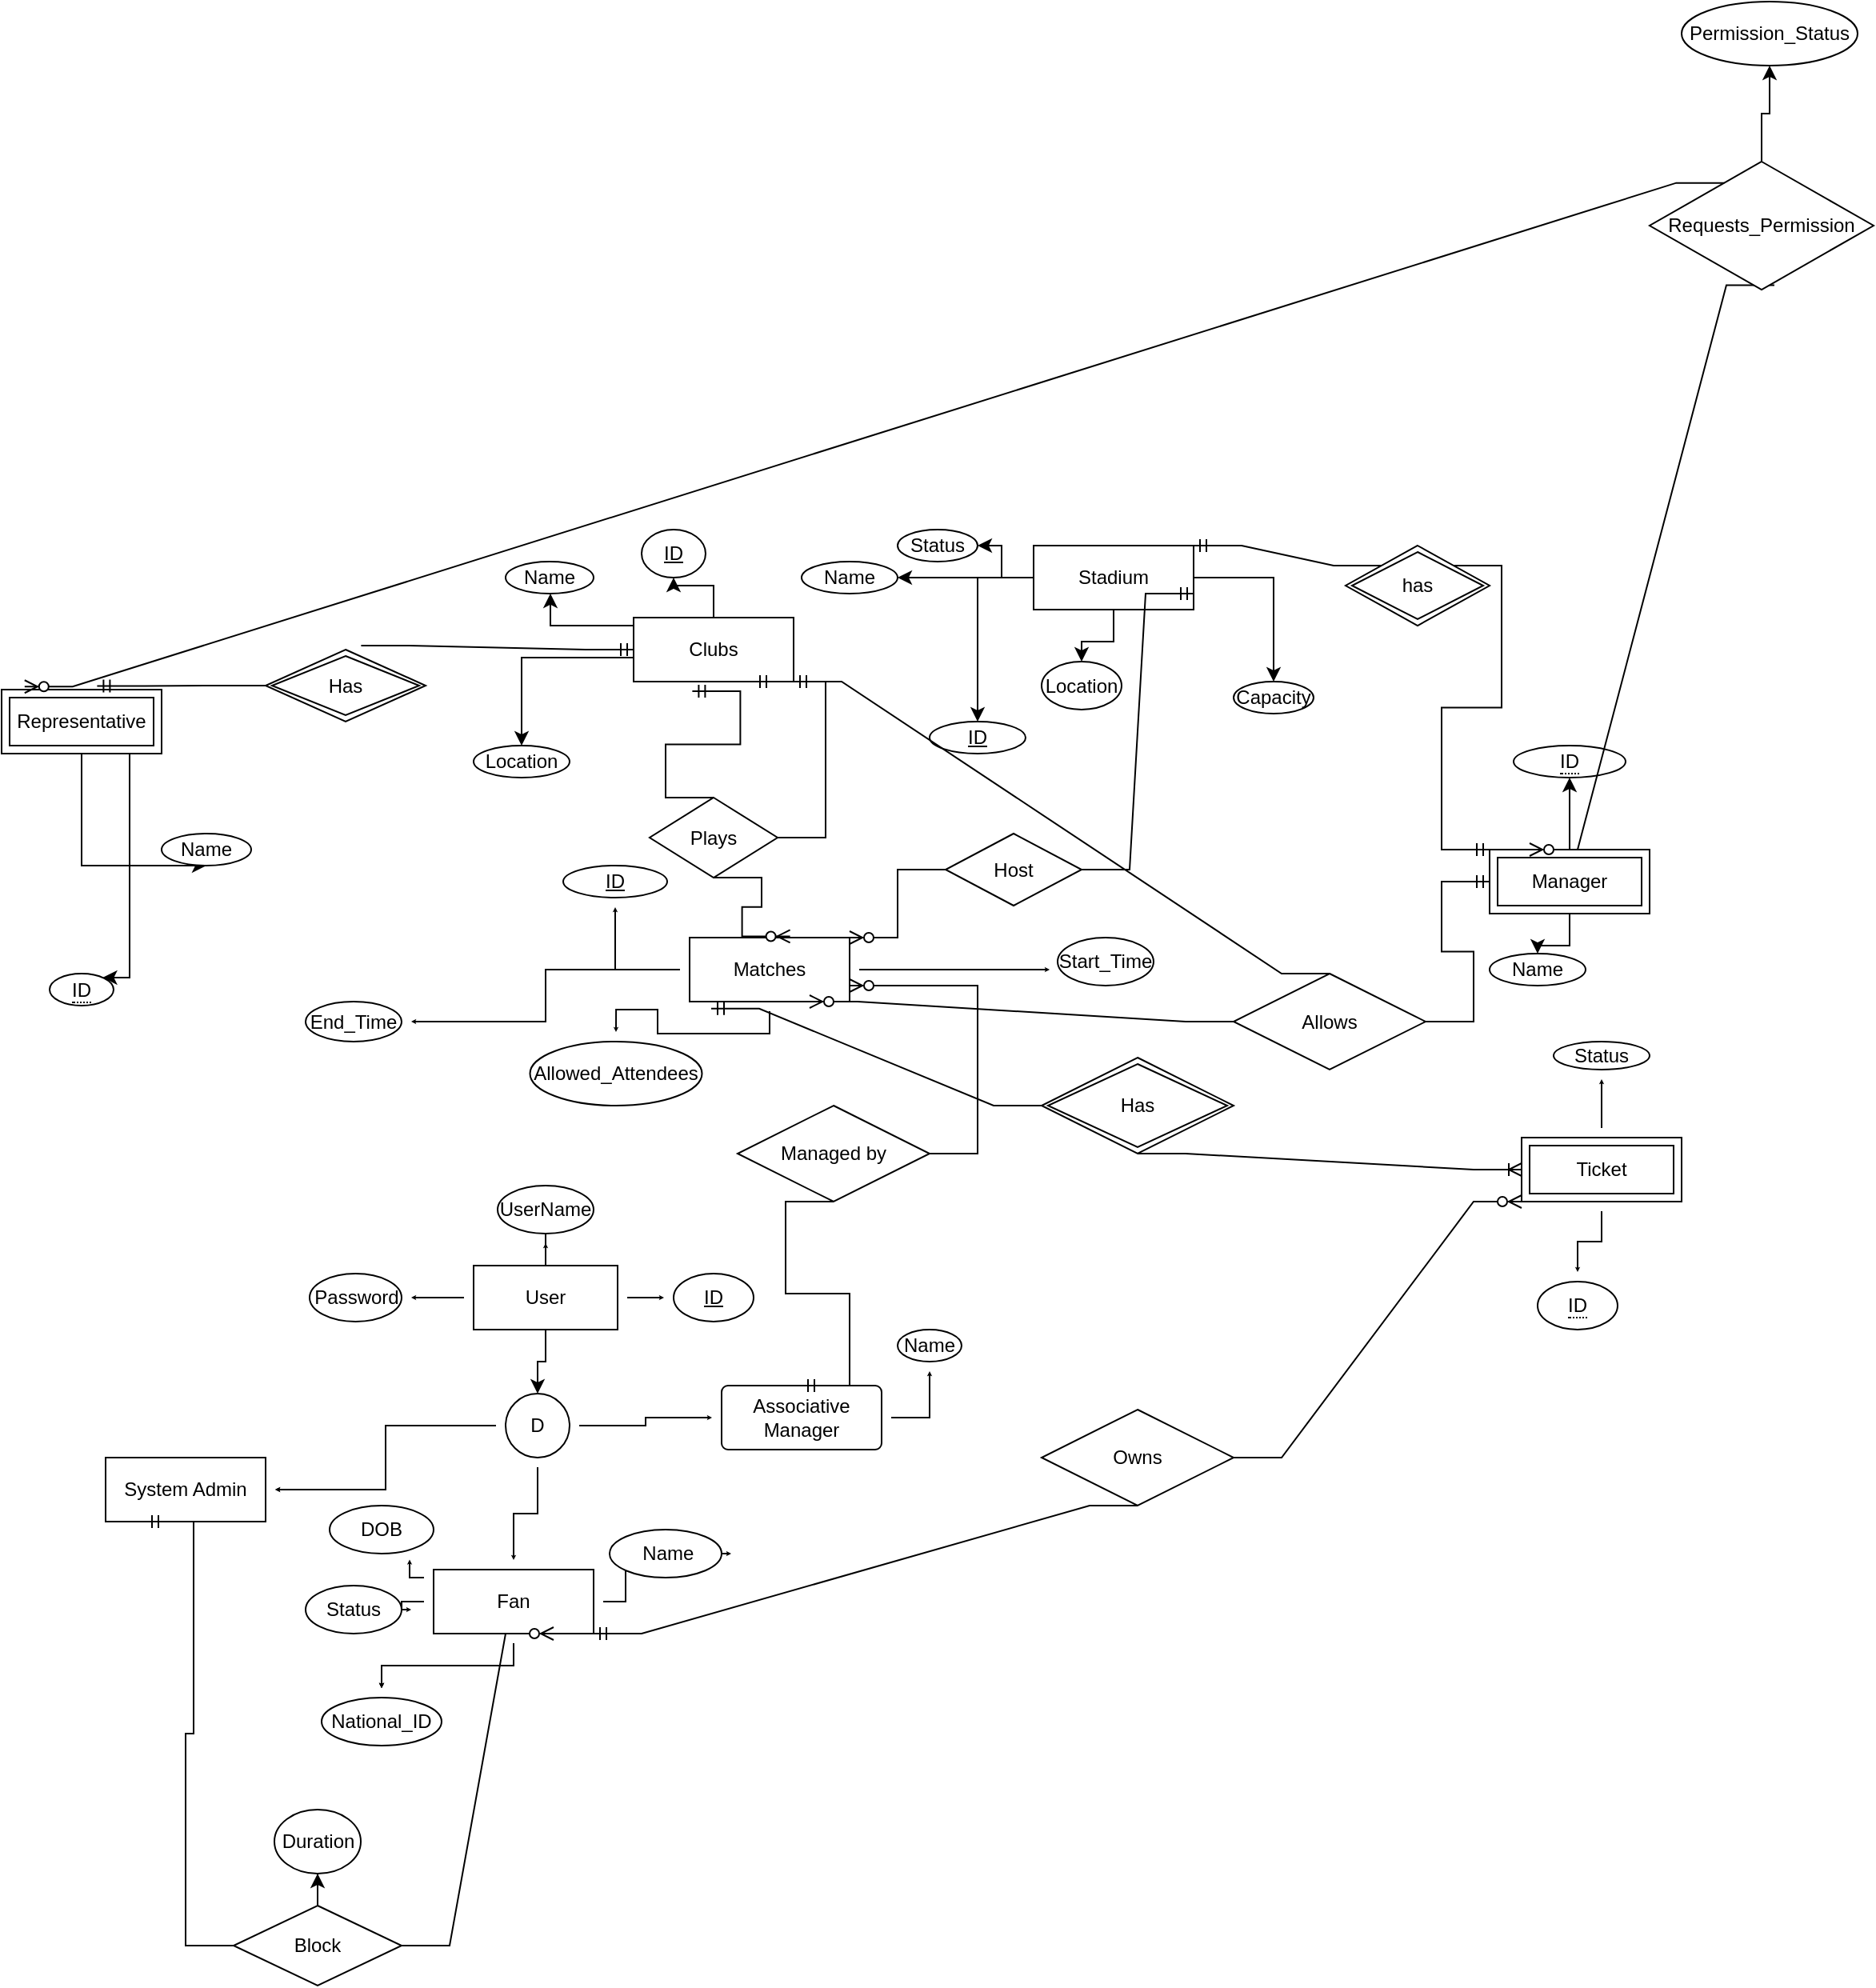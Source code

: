 <mxfile version="20.5.1" type="device"><diagram id="-QTC5YhXDy4I8rQjBGPy" name="Page-1"><mxGraphModel dx="1806" dy="1990" grid="1" gridSize="10" guides="1" tooltips="1" connect="1" arrows="1" fold="1" page="1" pageScale="1" pageWidth="827" pageHeight="1169" math="0" shadow="0"><root><mxCell id="0"/><mxCell id="1" parent="0"/><mxCell id="gGllVryrbf8ipJSGgLWO-30" value="" style="edgeStyle=orthogonalEdgeStyle;rounded=0;orthogonalLoop=1;jettySize=auto;html=1;" parent="1" source="gGllVryrbf8ipJSGgLWO-13" target="gGllVryrbf8ipJSGgLWO-28" edge="1"><mxGeometry relative="1" as="geometry"/></mxCell><mxCell id="gGllVryrbf8ipJSGgLWO-36" value="" style="edgeStyle=orthogonalEdgeStyle;rounded=0;orthogonalLoop=1;jettySize=auto;html=1;" parent="1" source="gGllVryrbf8ipJSGgLWO-13" target="gGllVryrbf8ipJSGgLWO-33" edge="1"><mxGeometry relative="1" as="geometry"/></mxCell><mxCell id="gGllVryrbf8ipJSGgLWO-41" value="" style="edgeStyle=orthogonalEdgeStyle;rounded=0;orthogonalLoop=1;jettySize=auto;html=1;" parent="1" source="gGllVryrbf8ipJSGgLWO-13" target="gGllVryrbf8ipJSGgLWO-38" edge="1"><mxGeometry relative="1" as="geometry"/></mxCell><mxCell id="gGllVryrbf8ipJSGgLWO-43" value="" style="edgeStyle=orthogonalEdgeStyle;rounded=0;orthogonalLoop=1;jettySize=auto;html=1;" parent="1" source="gGllVryrbf8ipJSGgLWO-13" target="gGllVryrbf8ipJSGgLWO-42" edge="1"><mxGeometry relative="1" as="geometry"/></mxCell><mxCell id="Ex0EIse3YdcYi0-qsqE2-28" value="" style="edgeStyle=orthogonalEdgeStyle;rounded=0;orthogonalLoop=1;jettySize=auto;html=1;" edge="1" parent="1" source="gGllVryrbf8ipJSGgLWO-13" target="gGllVryrbf8ipJSGgLWO-32"><mxGeometry relative="1" as="geometry"/></mxCell><mxCell id="gGllVryrbf8ipJSGgLWO-13" value="Stadium" style="whiteSpace=wrap;html=1;align=center;" parent="1" vertex="1"><mxGeometry x="675" y="20" width="100" height="40" as="geometry"/></mxCell><mxCell id="gGllVryrbf8ipJSGgLWO-67" value="" style="edgeStyle=orthogonalEdgeStyle;rounded=0;orthogonalLoop=1;jettySize=auto;html=1;" parent="1" source="gGllVryrbf8ipJSGgLWO-14" target="gGllVryrbf8ipJSGgLWO-66" edge="1"><mxGeometry relative="1" as="geometry"/></mxCell><mxCell id="gGllVryrbf8ipJSGgLWO-84" value="" style="edgeStyle=orthogonalEdgeStyle;rounded=0;orthogonalLoop=1;jettySize=auto;html=1;startSize=0;endSize=0;sourcePerimeterSpacing=6;targetPerimeterSpacing=6;" parent="1" source="gGllVryrbf8ipJSGgLWO-14" target="gGllVryrbf8ipJSGgLWO-83" edge="1"><mxGeometry relative="1" as="geometry"/></mxCell><mxCell id="gGllVryrbf8ipJSGgLWO-86" value="" style="edgeStyle=orthogonalEdgeStyle;rounded=0;orthogonalLoop=1;jettySize=auto;html=1;startSize=0;endSize=0;sourcePerimeterSpacing=6;targetPerimeterSpacing=6;" parent="1" source="gGllVryrbf8ipJSGgLWO-14" target="gGllVryrbf8ipJSGgLWO-85" edge="1"><mxGeometry relative="1" as="geometry"/></mxCell><mxCell id="gGllVryrbf8ipJSGgLWO-88" value="" style="edgeStyle=orthogonalEdgeStyle;rounded=0;orthogonalLoop=1;jettySize=auto;html=1;startSize=0;endSize=0;sourcePerimeterSpacing=6;targetPerimeterSpacing=6;" parent="1" source="gGllVryrbf8ipJSGgLWO-14" target="gGllVryrbf8ipJSGgLWO-87" edge="1"><mxGeometry relative="1" as="geometry"/></mxCell><mxCell id="gGllVryrbf8ipJSGgLWO-14" value="User" style="whiteSpace=wrap;html=1;align=center;" parent="1" vertex="1"><mxGeometry x="325" y="470" width="90" height="40" as="geometry"/></mxCell><mxCell id="gGllVryrbf8ipJSGgLWO-47" value="" style="edgeStyle=orthogonalEdgeStyle;rounded=0;orthogonalLoop=1;jettySize=auto;html=1;" parent="1" source="gGllVryrbf8ipJSGgLWO-12" target="gGllVryrbf8ipJSGgLWO-44" edge="1"><mxGeometry relative="1" as="geometry"><Array as="points"><mxPoint x="355" y="90"/></Array></mxGeometry></mxCell><mxCell id="gGllVryrbf8ipJSGgLWO-48" value="" style="edgeStyle=orthogonalEdgeStyle;rounded=0;orthogonalLoop=1;jettySize=auto;html=1;" parent="1" source="gGllVryrbf8ipJSGgLWO-12" target="gGllVryrbf8ipJSGgLWO-45" edge="1"><mxGeometry relative="1" as="geometry"><Array as="points"><mxPoint x="373" y="70"/></Array></mxGeometry></mxCell><mxCell id="gGllVryrbf8ipJSGgLWO-49" value="" style="edgeStyle=orthogonalEdgeStyle;rounded=0;orthogonalLoop=1;jettySize=auto;html=1;" parent="1" source="gGllVryrbf8ipJSGgLWO-12" target="gGllVryrbf8ipJSGgLWO-46" edge="1"><mxGeometry relative="1" as="geometry"/></mxCell><mxCell id="gGllVryrbf8ipJSGgLWO-12" value="Clubs" style="whiteSpace=wrap;html=1;align=center;" parent="1" vertex="1"><mxGeometry x="425" y="65" width="100" height="40" as="geometry"/></mxCell><mxCell id="gGllVryrbf8ipJSGgLWO-28" value="Name" style="ellipse;whiteSpace=wrap;html=1;align=center;" parent="1" vertex="1"><mxGeometry x="530" y="30" width="60" height="20" as="geometry"/></mxCell><mxCell id="gGllVryrbf8ipJSGgLWO-32" value="Location" style="ellipse;whiteSpace=wrap;html=1;align=center;" parent="1" vertex="1"><mxGeometry x="680" y="92.5" width="50" height="30" as="geometry"/></mxCell><mxCell id="gGllVryrbf8ipJSGgLWO-33" value="ID" style="ellipse;whiteSpace=wrap;html=1;align=center;fontStyle=4;" parent="1" vertex="1"><mxGeometry x="610" y="130" width="60" height="20" as="geometry"/></mxCell><mxCell id="gGllVryrbf8ipJSGgLWO-38" value="Capacity" style="ellipse;whiteSpace=wrap;html=1;align=center;" parent="1" vertex="1"><mxGeometry x="800" y="105" width="50" height="20" as="geometry"/></mxCell><mxCell id="gGllVryrbf8ipJSGgLWO-42" value="Status" style="ellipse;whiteSpace=wrap;html=1;align=center;" parent="1" vertex="1"><mxGeometry x="590" y="10" width="50" height="20" as="geometry"/></mxCell><mxCell id="gGllVryrbf8ipJSGgLWO-44" value="Location" style="ellipse;whiteSpace=wrap;html=1;align=center;" parent="1" vertex="1"><mxGeometry x="325" y="145" width="60" height="20" as="geometry"/></mxCell><mxCell id="gGllVryrbf8ipJSGgLWO-45" value="Name" style="ellipse;whiteSpace=wrap;html=1;align=center;" parent="1" vertex="1"><mxGeometry x="345" y="30" width="55" height="20" as="geometry"/></mxCell><mxCell id="gGllVryrbf8ipJSGgLWO-46" value="ID" style="ellipse;whiteSpace=wrap;html=1;align=center;fontStyle=4;" parent="1" vertex="1"><mxGeometry x="430" y="10" width="40" height="30" as="geometry"/></mxCell><mxCell id="gGllVryrbf8ipJSGgLWO-52" value="" style="edgeStyle=orthogonalEdgeStyle;rounded=0;orthogonalLoop=1;jettySize=auto;html=1;" parent="1" source="gGllVryrbf8ipJSGgLWO-50" target="gGllVryrbf8ipJSGgLWO-51" edge="1"><mxGeometry relative="1" as="geometry"><Array as="points"><mxPoint x="110" y="290"/></Array></mxGeometry></mxCell><mxCell id="gGllVryrbf8ipJSGgLWO-56" value="" style="edgeStyle=orthogonalEdgeStyle;rounded=0;orthogonalLoop=1;jettySize=auto;html=1;" parent="1" source="gGllVryrbf8ipJSGgLWO-50" target="gGllVryrbf8ipJSGgLWO-53" edge="1"><mxGeometry relative="1" as="geometry"><Array as="points"><mxPoint x="170" y="220"/></Array></mxGeometry></mxCell><mxCell id="gGllVryrbf8ipJSGgLWO-50" value="Representative" style="shape=ext;margin=3;double=1;whiteSpace=wrap;html=1;align=center;" parent="1" vertex="1"><mxGeometry x="30" y="110" width="100" height="40" as="geometry"/></mxCell><mxCell id="gGllVryrbf8ipJSGgLWO-51" value="&lt;span style=&quot;border-bottom: 1px dotted&quot;&gt;ID&lt;/span&gt;" style="ellipse;whiteSpace=wrap;html=1;align=center;" parent="1" vertex="1"><mxGeometry x="60" y="287.5" width="40" height="20" as="geometry"/></mxCell><mxCell id="gGllVryrbf8ipJSGgLWO-53" value="Name" style="ellipse;whiteSpace=wrap;html=1;align=center;" parent="1" vertex="1"><mxGeometry x="130" y="200" width="56" height="20" as="geometry"/></mxCell><mxCell id="gGllVryrbf8ipJSGgLWO-59" value="" style="edgeStyle=orthogonalEdgeStyle;rounded=0;orthogonalLoop=1;jettySize=auto;html=1;" parent="1" source="gGllVryrbf8ipJSGgLWO-57" target="gGllVryrbf8ipJSGgLWO-58" edge="1"><mxGeometry relative="1" as="geometry"/></mxCell><mxCell id="gGllVryrbf8ipJSGgLWO-61" value="" style="edgeStyle=orthogonalEdgeStyle;rounded=0;orthogonalLoop=1;jettySize=auto;html=1;" parent="1" source="gGllVryrbf8ipJSGgLWO-57" target="gGllVryrbf8ipJSGgLWO-60" edge="1"><mxGeometry relative="1" as="geometry"/></mxCell><mxCell id="gGllVryrbf8ipJSGgLWO-57" value="Manager" style="shape=ext;margin=3;double=1;whiteSpace=wrap;html=1;align=center;" parent="1" vertex="1"><mxGeometry x="960" y="210" width="100" height="40" as="geometry"/></mxCell><mxCell id="gGllVryrbf8ipJSGgLWO-58" value="&lt;span style=&quot;border-bottom: 1px dotted&quot;&gt;ID&lt;/span&gt;" style="ellipse;whiteSpace=wrap;html=1;align=center;" parent="1" vertex="1"><mxGeometry x="975" y="145" width="70" height="20" as="geometry"/></mxCell><mxCell id="gGllVryrbf8ipJSGgLWO-60" value="Name" style="ellipse;whiteSpace=wrap;html=1;align=center;" parent="1" vertex="1"><mxGeometry x="960" y="275" width="60" height="20" as="geometry"/></mxCell><mxCell id="gGllVryrbf8ipJSGgLWO-77" value="" style="edgeStyle=orthogonalEdgeStyle;rounded=0;orthogonalLoop=1;jettySize=auto;html=1;startSize=0;endSize=0;sourcePerimeterSpacing=6;targetPerimeterSpacing=6;" parent="1" source="gGllVryrbf8ipJSGgLWO-66" target="gGllVryrbf8ipJSGgLWO-76" edge="1"><mxGeometry relative="1" as="geometry"/></mxCell><mxCell id="gGllVryrbf8ipJSGgLWO-79" value="" style="edgeStyle=orthogonalEdgeStyle;rounded=0;orthogonalLoop=1;jettySize=auto;html=1;startSize=0;endSize=0;sourcePerimeterSpacing=6;targetPerimeterSpacing=6;" parent="1" source="gGllVryrbf8ipJSGgLWO-66" target="gGllVryrbf8ipJSGgLWO-76" edge="1"><mxGeometry relative="1" as="geometry"/></mxCell><mxCell id="gGllVryrbf8ipJSGgLWO-80" value="" style="edgeStyle=orthogonalEdgeStyle;rounded=0;orthogonalLoop=1;jettySize=auto;html=1;startSize=0;endSize=0;sourcePerimeterSpacing=6;targetPerimeterSpacing=6;" parent="1" source="gGllVryrbf8ipJSGgLWO-66" target="gGllVryrbf8ipJSGgLWO-78" edge="1"><mxGeometry relative="1" as="geometry"/></mxCell><mxCell id="gGllVryrbf8ipJSGgLWO-82" value="" style="edgeStyle=orthogonalEdgeStyle;rounded=0;orthogonalLoop=1;jettySize=auto;html=1;startSize=0;endSize=0;sourcePerimeterSpacing=6;targetPerimeterSpacing=6;" parent="1" source="gGllVryrbf8ipJSGgLWO-66" target="gGllVryrbf8ipJSGgLWO-81" edge="1"><mxGeometry relative="1" as="geometry"/></mxCell><mxCell id="gGllVryrbf8ipJSGgLWO-66" value="D" style="ellipse;whiteSpace=wrap;html=1;aspect=fixed;" parent="1" vertex="1"><mxGeometry x="345" y="550" width="40" height="40" as="geometry"/></mxCell><mxCell id="gGllVryrbf8ipJSGgLWO-76" value="System Admin" style="whiteSpace=wrap;html=1;align=center;" parent="1" vertex="1"><mxGeometry x="95" y="590" width="100" height="40" as="geometry"/></mxCell><mxCell id="gGllVryrbf8ipJSGgLWO-90" value="" style="edgeStyle=orthogonalEdgeStyle;rounded=0;orthogonalLoop=1;jettySize=auto;html=1;startSize=0;endSize=0;sourcePerimeterSpacing=6;targetPerimeterSpacing=6;" parent="1" source="gGllVryrbf8ipJSGgLWO-78" target="gGllVryrbf8ipJSGgLWO-89" edge="1"><mxGeometry relative="1" as="geometry"/></mxCell><mxCell id="gGllVryrbf8ipJSGgLWO-78" value="Associative Manager" style="rounded=1;arcSize=10;whiteSpace=wrap;html=1;align=center;" parent="1" vertex="1"><mxGeometry x="480" y="545" width="100" height="40" as="geometry"/></mxCell><mxCell id="gGllVryrbf8ipJSGgLWO-95" value="" style="edgeStyle=orthogonalEdgeStyle;rounded=0;orthogonalLoop=1;jettySize=auto;html=1;startSize=0;endSize=0;sourcePerimeterSpacing=6;targetPerimeterSpacing=6;" parent="1" source="gGllVryrbf8ipJSGgLWO-81" target="gGllVryrbf8ipJSGgLWO-92" edge="1"><mxGeometry relative="1" as="geometry"/></mxCell><mxCell id="gGllVryrbf8ipJSGgLWO-96" value="" style="edgeStyle=orthogonalEdgeStyle;rounded=0;orthogonalLoop=1;jettySize=auto;html=1;startSize=0;endSize=0;sourcePerimeterSpacing=6;targetPerimeterSpacing=6;" parent="1" source="gGllVryrbf8ipJSGgLWO-81" target="gGllVryrbf8ipJSGgLWO-93" edge="1"><mxGeometry relative="1" as="geometry"/></mxCell><mxCell id="gGllVryrbf8ipJSGgLWO-97" value="" style="edgeStyle=orthogonalEdgeStyle;rounded=0;orthogonalLoop=1;jettySize=auto;html=1;startSize=0;endSize=0;sourcePerimeterSpacing=6;targetPerimeterSpacing=6;" parent="1" source="gGllVryrbf8ipJSGgLWO-81" target="gGllVryrbf8ipJSGgLWO-94" edge="1"><mxGeometry relative="1" as="geometry"/></mxCell><mxCell id="gGllVryrbf8ipJSGgLWO-98" value="" style="edgeStyle=orthogonalEdgeStyle;rounded=0;orthogonalLoop=1;jettySize=auto;html=1;startSize=0;endSize=0;sourcePerimeterSpacing=6;targetPerimeterSpacing=6;" parent="1" source="gGllVryrbf8ipJSGgLWO-81" target="gGllVryrbf8ipJSGgLWO-94" edge="1"><mxGeometry relative="1" as="geometry"/></mxCell><mxCell id="gGllVryrbf8ipJSGgLWO-99" value="" style="edgeStyle=orthogonalEdgeStyle;rounded=0;orthogonalLoop=1;jettySize=auto;html=1;startSize=0;endSize=0;sourcePerimeterSpacing=6;targetPerimeterSpacing=6;" parent="1" source="gGllVryrbf8ipJSGgLWO-81" target="gGllVryrbf8ipJSGgLWO-94" edge="1"><mxGeometry relative="1" as="geometry"/></mxCell><mxCell id="gGllVryrbf8ipJSGgLWO-100" value="" style="edgeStyle=orthogonalEdgeStyle;rounded=0;orthogonalLoop=1;jettySize=auto;html=1;startSize=0;endSize=0;sourcePerimeterSpacing=6;targetPerimeterSpacing=6;" parent="1" source="gGllVryrbf8ipJSGgLWO-81" target="gGllVryrbf8ipJSGgLWO-94" edge="1"><mxGeometry relative="1" as="geometry"/></mxCell><mxCell id="gGllVryrbf8ipJSGgLWO-101" value="" style="edgeStyle=orthogonalEdgeStyle;rounded=0;orthogonalLoop=1;jettySize=auto;html=1;startSize=0;endSize=0;sourcePerimeterSpacing=6;targetPerimeterSpacing=6;" parent="1" source="gGllVryrbf8ipJSGgLWO-81" target="gGllVryrbf8ipJSGgLWO-91" edge="1"><mxGeometry relative="1" as="geometry"><Array as="points"><mxPoint x="340" y="665"/><mxPoint x="285" y="665"/></Array></mxGeometry></mxCell><mxCell id="gGllVryrbf8ipJSGgLWO-81" value="Fan" style="whiteSpace=wrap;html=1;align=center;" parent="1" vertex="1"><mxGeometry x="300" y="660" width="100" height="40" as="geometry"/></mxCell><mxCell id="gGllVryrbf8ipJSGgLWO-83" value="ID" style="ellipse;whiteSpace=wrap;html=1;align=center;fontStyle=4;" parent="1" vertex="1"><mxGeometry x="450" y="475" width="50" height="30" as="geometry"/></mxCell><mxCell id="gGllVryrbf8ipJSGgLWO-85" value="UserName" style="ellipse;whiteSpace=wrap;html=1;align=center;" parent="1" vertex="1"><mxGeometry x="340" y="420" width="60" height="30" as="geometry"/></mxCell><mxCell id="gGllVryrbf8ipJSGgLWO-87" value="Password" style="ellipse;whiteSpace=wrap;html=1;align=center;" parent="1" vertex="1"><mxGeometry x="222.5" y="475" width="57.5" height="30" as="geometry"/></mxCell><mxCell id="gGllVryrbf8ipJSGgLWO-89" value="Name" style="ellipse;whiteSpace=wrap;html=1;align=center;" parent="1" vertex="1"><mxGeometry x="590" y="510" width="40" height="20" as="geometry"/></mxCell><mxCell id="gGllVryrbf8ipJSGgLWO-91" value="DOB" style="ellipse;whiteSpace=wrap;html=1;align=center;" parent="1" vertex="1"><mxGeometry x="235" y="620" width="65" height="30" as="geometry"/></mxCell><mxCell id="gGllVryrbf8ipJSGgLWO-92" value="Status" style="ellipse;whiteSpace=wrap;html=1;align=center;" parent="1" vertex="1"><mxGeometry x="220" y="670" width="60" height="30" as="geometry"/></mxCell><mxCell id="gGllVryrbf8ipJSGgLWO-93" value="&amp;nbsp;Name" style="ellipse;whiteSpace=wrap;html=1;align=center;" parent="1" vertex="1"><mxGeometry x="410" y="635" width="70" height="30" as="geometry"/></mxCell><mxCell id="gGllVryrbf8ipJSGgLWO-94" value="National_ID" style="ellipse;whiteSpace=wrap;html=1;align=center;" parent="1" vertex="1"><mxGeometry x="230" y="740" width="75" height="30" as="geometry"/></mxCell><mxCell id="gGllVryrbf8ipJSGgLWO-106" value="" style="edgeStyle=orthogonalEdgeStyle;rounded=0;orthogonalLoop=1;jettySize=auto;html=1;startSize=0;endSize=0;sourcePerimeterSpacing=6;targetPerimeterSpacing=6;" parent="1" source="gGllVryrbf8ipJSGgLWO-104" target="gGllVryrbf8ipJSGgLWO-105" edge="1"><mxGeometry relative="1" as="geometry"/></mxCell><mxCell id="gGllVryrbf8ipJSGgLWO-108" value="" style="edgeStyle=orthogonalEdgeStyle;rounded=0;orthogonalLoop=1;jettySize=auto;html=1;startSize=0;endSize=0;sourcePerimeterSpacing=6;targetPerimeterSpacing=6;" parent="1" source="gGllVryrbf8ipJSGgLWO-104" target="gGllVryrbf8ipJSGgLWO-107" edge="1"><mxGeometry relative="1" as="geometry"><Array as="points"><mxPoint x="510" y="280"/></Array></mxGeometry></mxCell><mxCell id="gGllVryrbf8ipJSGgLWO-110" value="" style="edgeStyle=orthogonalEdgeStyle;rounded=0;orthogonalLoop=1;jettySize=auto;html=1;startSize=0;endSize=0;sourcePerimeterSpacing=6;targetPerimeterSpacing=6;" parent="1" source="gGllVryrbf8ipJSGgLWO-104" target="gGllVryrbf8ipJSGgLWO-109" edge="1"><mxGeometry relative="1" as="geometry"/></mxCell><mxCell id="gGllVryrbf8ipJSGgLWO-112" value="" style="edgeStyle=orthogonalEdgeStyle;rounded=0;orthogonalLoop=1;jettySize=auto;html=1;startSize=0;endSize=0;sourcePerimeterSpacing=6;targetPerimeterSpacing=6;" parent="1" source="gGllVryrbf8ipJSGgLWO-104" target="gGllVryrbf8ipJSGgLWO-111" edge="1"><mxGeometry relative="1" as="geometry"/></mxCell><mxCell id="gGllVryrbf8ipJSGgLWO-104" value="Matches" style="whiteSpace=wrap;html=1;align=center;" parent="1" vertex="1"><mxGeometry x="460" y="265" width="100" height="40" as="geometry"/></mxCell><mxCell id="gGllVryrbf8ipJSGgLWO-105" value="ID" style="ellipse;whiteSpace=wrap;html=1;align=center;fontStyle=4;" parent="1" vertex="1"><mxGeometry x="381" y="220" width="65" height="20" as="geometry"/></mxCell><mxCell id="gGllVryrbf8ipJSGgLWO-107" value="Start_Time" style="ellipse;whiteSpace=wrap;html=1;align=center;" parent="1" vertex="1"><mxGeometry x="690" y="265" width="60" height="30" as="geometry"/></mxCell><mxCell id="gGllVryrbf8ipJSGgLWO-109" value="End_Time" style="ellipse;whiteSpace=wrap;html=1;align=center;" parent="1" vertex="1"><mxGeometry x="220" y="305" width="60" height="25" as="geometry"/></mxCell><mxCell id="gGllVryrbf8ipJSGgLWO-111" value="Allowed_Attendees" style="ellipse;whiteSpace=wrap;html=1;align=center;" parent="1" vertex="1"><mxGeometry x="360.25" y="330" width="107.5" height="40" as="geometry"/></mxCell><mxCell id="gGllVryrbf8ipJSGgLWO-115" value="" style="edgeStyle=orthogonalEdgeStyle;rounded=0;orthogonalLoop=1;jettySize=auto;html=1;startSize=0;endSize=0;sourcePerimeterSpacing=6;targetPerimeterSpacing=6;" parent="1" source="gGllVryrbf8ipJSGgLWO-113" target="gGllVryrbf8ipJSGgLWO-114" edge="1"><mxGeometry relative="1" as="geometry"/></mxCell><mxCell id="gGllVryrbf8ipJSGgLWO-117" value="" style="edgeStyle=orthogonalEdgeStyle;rounded=0;orthogonalLoop=1;jettySize=auto;html=1;startSize=0;endSize=0;sourcePerimeterSpacing=6;targetPerimeterSpacing=6;" parent="1" source="gGllVryrbf8ipJSGgLWO-113" target="gGllVryrbf8ipJSGgLWO-116" edge="1"><mxGeometry relative="1" as="geometry"/></mxCell><mxCell id="gGllVryrbf8ipJSGgLWO-113" value="Ticket" style="shape=ext;margin=3;double=1;whiteSpace=wrap;html=1;align=center;" parent="1" vertex="1"><mxGeometry x="980" y="390" width="100" height="40" as="geometry"/></mxCell><mxCell id="gGllVryrbf8ipJSGgLWO-114" value="&lt;span style=&quot;border-bottom: 1px dotted&quot;&gt;ID&lt;/span&gt;" style="ellipse;whiteSpace=wrap;html=1;align=center;" parent="1" vertex="1"><mxGeometry x="990" y="480" width="50" height="30" as="geometry"/></mxCell><mxCell id="gGllVryrbf8ipJSGgLWO-116" value="Status" style="ellipse;whiteSpace=wrap;html=1;align=center;" parent="1" vertex="1"><mxGeometry x="1000" y="330" width="60" height="17.5" as="geometry"/></mxCell><mxCell id="Ex0EIse3YdcYi0-qsqE2-4" value="" style="edgeStyle=entityRelationEdgeStyle;fontSize=12;html=1;endArrow=ERzeroToMany;startArrow=none;rounded=0;entryX=1;entryY=0.75;entryDx=0;entryDy=0;" edge="1" parent="1" source="gGllVryrbf8ipJSGgLWO-118" target="gGllVryrbf8ipJSGgLWO-104"><mxGeometry width="100" height="100" relative="1" as="geometry"><mxPoint x="610" y="540" as="sourcePoint"/><mxPoint x="630" y="300" as="targetPoint"/></mxGeometry></mxCell><mxCell id="gGllVryrbf8ipJSGgLWO-118" value="Managed by" style="shape=rhombus;perimeter=rhombusPerimeter;whiteSpace=wrap;html=1;align=center;" parent="1" vertex="1"><mxGeometry x="490" y="370" width="120" height="60" as="geometry"/></mxCell><mxCell id="Ex0EIse3YdcYi0-qsqE2-5" value="" style="edgeStyle=entityRelationEdgeStyle;fontSize=12;html=1;endArrow=none;startArrow=ERmandOne;rounded=0;entryX=0.5;entryY=1;entryDx=0;entryDy=0;exitX=0.5;exitY=0;exitDx=0;exitDy=0;" edge="1" parent="1" source="gGllVryrbf8ipJSGgLWO-78" target="gGllVryrbf8ipJSGgLWO-118"><mxGeometry width="100" height="100" relative="1" as="geometry"><mxPoint x="590" y="550" as="sourcePoint"/><mxPoint x="464" y="301.25" as="targetPoint"/></mxGeometry></mxCell><mxCell id="Ex0EIse3YdcYi0-qsqE2-7" value="Plays" style="shape=rhombus;perimeter=rhombusPerimeter;whiteSpace=wrap;html=1;align=center;" vertex="1" parent="1"><mxGeometry x="435" y="177.5" width="80" height="50" as="geometry"/></mxCell><mxCell id="Ex0EIse3YdcYi0-qsqE2-20" value="" style="edgeStyle=entityRelationEdgeStyle;fontSize=12;html=1;endArrow=ERzeroToMany;endFill=1;rounded=0;entryX=0.628;entryY=-0.019;entryDx=0;entryDy=0;entryPerimeter=0;exitX=0.5;exitY=1;exitDx=0;exitDy=0;" edge="1" parent="1" source="Ex0EIse3YdcYi0-qsqE2-7" target="gGllVryrbf8ipJSGgLWO-104"><mxGeometry width="100" height="100" relative="1" as="geometry"><mxPoint x="364" y="210" as="sourcePoint"/><mxPoint x="464" y="110" as="targetPoint"/></mxGeometry></mxCell><mxCell id="Ex0EIse3YdcYi0-qsqE2-30" value="Host" style="shape=rhombus;perimeter=rhombusPerimeter;whiteSpace=wrap;html=1;align=center;" vertex="1" parent="1"><mxGeometry x="620" y="200" width="85" height="45" as="geometry"/></mxCell><mxCell id="Ex0EIse3YdcYi0-qsqE2-31" value="" style="edgeStyle=entityRelationEdgeStyle;fontSize=12;html=1;endArrow=ERzeroToMany;endFill=1;rounded=0;exitX=0;exitY=0.5;exitDx=0;exitDy=0;entryX=1;entryY=0;entryDx=0;entryDy=0;" edge="1" parent="1" source="Ex0EIse3YdcYi0-qsqE2-30" target="gGllVryrbf8ipJSGgLWO-104"><mxGeometry width="100" height="100" relative="1" as="geometry"><mxPoint x="560" y="265" as="sourcePoint"/><mxPoint x="660" y="165" as="targetPoint"/></mxGeometry></mxCell><mxCell id="Ex0EIse3YdcYi0-qsqE2-33" value="" style="edgeStyle=entityRelationEdgeStyle;fontSize=12;html=1;endArrow=ERmandOne;rounded=0;exitX=1;exitY=0.5;exitDx=0;exitDy=0;entryX=1;entryY=0.75;entryDx=0;entryDy=0;" edge="1" parent="1" source="Ex0EIse3YdcYi0-qsqE2-30" target="gGllVryrbf8ipJSGgLWO-13"><mxGeometry width="100" height="100" relative="1" as="geometry"><mxPoint x="750" y="260" as="sourcePoint"/><mxPoint x="790" y="60" as="targetPoint"/></mxGeometry></mxCell><mxCell id="Ex0EIse3YdcYi0-qsqE2-36" value="" style="edgeStyle=entityRelationEdgeStyle;fontSize=12;html=1;endArrow=ERmandOne;startArrow=none;rounded=0;entryX=0;entryY=0.5;entryDx=0;entryDy=0;exitX=0.597;exitY=-0.056;exitDx=0;exitDy=0;exitPerimeter=0;" edge="1" parent="1" source="Ex0EIse3YdcYi0-qsqE2-35" target="gGllVryrbf8ipJSGgLWO-12"><mxGeometry width="100" height="100" relative="1" as="geometry"><mxPoint x="200" y="140" as="sourcePoint"/><mxPoint x="300" y="40" as="targetPoint"/></mxGeometry></mxCell><mxCell id="Ex0EIse3YdcYi0-qsqE2-37" style="edgeStyle=orthogonalEdgeStyle;rounded=0;orthogonalLoop=1;jettySize=auto;html=1;exitX=0.5;exitY=1;exitDx=0;exitDy=0;" edge="1" parent="1" source="Ex0EIse3YdcYi0-qsqE2-35" target="Ex0EIse3YdcYi0-qsqE2-35"><mxGeometry relative="1" as="geometry"/></mxCell><mxCell id="Ex0EIse3YdcYi0-qsqE2-35" value="Has" style="shape=rhombus;double=1;perimeter=rhombusPerimeter;whiteSpace=wrap;html=1;align=center;" vertex="1" parent="1"><mxGeometry x="195" y="85" width="100" height="45" as="geometry"/></mxCell><mxCell id="Ex0EIse3YdcYi0-qsqE2-38" value="" style="edgeStyle=entityRelationEdgeStyle;fontSize=12;html=1;endArrow=none;startArrow=ERmandOne;rounded=0;entryX=0;entryY=0.5;entryDx=0;entryDy=0;exitX=0.597;exitY=-0.056;exitDx=0;exitDy=0;exitPerimeter=0;" edge="1" parent="1" source="gGllVryrbf8ipJSGgLWO-50" target="Ex0EIse3YdcYi0-qsqE2-35"><mxGeometry width="100" height="100" relative="1" as="geometry"><mxPoint x="129.7" y="137.76" as="sourcePoint"/><mxPoint x="425" y="85" as="targetPoint"/></mxGeometry></mxCell><mxCell id="Ex0EIse3YdcYi0-qsqE2-46" value="" style="edgeStyle=entityRelationEdgeStyle;fontSize=12;html=1;endArrow=ERmandOne;startArrow=none;rounded=0;entryX=1;entryY=0;entryDx=0;entryDy=0;exitX=0;exitY=0;exitDx=0;exitDy=0;" edge="1" parent="1" source="Ex0EIse3YdcYi0-qsqE2-39" target="gGllVryrbf8ipJSGgLWO-13"><mxGeometry width="100" height="100" relative="1" as="geometry"><mxPoint x="1020" y="130" as="sourcePoint"/><mxPoint x="1120" y="30" as="targetPoint"/></mxGeometry></mxCell><mxCell id="Ex0EIse3YdcYi0-qsqE2-39" value="has" style="shape=rhombus;double=1;perimeter=rhombusPerimeter;whiteSpace=wrap;html=1;align=center;" vertex="1" parent="1"><mxGeometry x="870" y="20" width="90" height="50" as="geometry"/></mxCell><mxCell id="Ex0EIse3YdcYi0-qsqE2-47" value="" style="edgeStyle=entityRelationEdgeStyle;fontSize=12;html=1;endArrow=none;startArrow=ERmandOne;rounded=0;entryX=1;entryY=0;entryDx=0;entryDy=0;exitX=0;exitY=0;exitDx=0;exitDy=0;" edge="1" parent="1" source="gGllVryrbf8ipJSGgLWO-57" target="Ex0EIse3YdcYi0-qsqE2-39"><mxGeometry width="100" height="100" relative="1" as="geometry"><mxPoint x="960" y="210" as="sourcePoint"/><mxPoint x="775" y="20" as="targetPoint"/></mxGeometry></mxCell><mxCell id="Ex0EIse3YdcYi0-qsqE2-48" value="Allows" style="shape=rhombus;perimeter=rhombusPerimeter;whiteSpace=wrap;html=1;align=center;" vertex="1" parent="1"><mxGeometry x="800" y="287.5" width="120" height="60" as="geometry"/></mxCell><mxCell id="Ex0EIse3YdcYi0-qsqE2-51" value="" style="edgeStyle=entityRelationEdgeStyle;fontSize=12;html=1;endArrow=ERmandOne;rounded=0;entryX=1;entryY=1;entryDx=0;entryDy=0;exitX=0.5;exitY=0;exitDx=0;exitDy=0;" edge="1" parent="1" source="Ex0EIse3YdcYi0-qsqE2-48" target="gGllVryrbf8ipJSGgLWO-12"><mxGeometry width="100" height="100" relative="1" as="geometry"><mxPoint x="780" y="240" as="sourcePoint"/><mxPoint x="880" y="140" as="targetPoint"/></mxGeometry></mxCell><mxCell id="Ex0EIse3YdcYi0-qsqE2-54" value="" style="edgeStyle=entityRelationEdgeStyle;fontSize=12;html=1;endArrow=ERmandOne;rounded=0;exitX=0.5;exitY=0;exitDx=0;exitDy=0;entryX=0.367;entryY=1.15;entryDx=0;entryDy=0;entryPerimeter=0;" edge="1" parent="1" source="Ex0EIse3YdcYi0-qsqE2-7" target="gGllVryrbf8ipJSGgLWO-12"><mxGeometry width="100" height="100" relative="1" as="geometry"><mxPoint x="360" y="210" as="sourcePoint"/><mxPoint x="460" y="110" as="targetPoint"/></mxGeometry></mxCell><mxCell id="Ex0EIse3YdcYi0-qsqE2-56" style="edgeStyle=orthogonalEdgeStyle;rounded=0;orthogonalLoop=1;jettySize=auto;html=1;exitX=0.5;exitY=1;exitDx=0;exitDy=0;" edge="1" parent="1" source="Ex0EIse3YdcYi0-qsqE2-7" target="Ex0EIse3YdcYi0-qsqE2-7"><mxGeometry relative="1" as="geometry"/></mxCell><mxCell id="Ex0EIse3YdcYi0-qsqE2-60" value="" style="edgeStyle=entityRelationEdgeStyle;fontSize=12;html=1;endArrow=ERmandOne;rounded=0;entryX=0.75;entryY=1;entryDx=0;entryDy=0;" edge="1" parent="1" source="Ex0EIse3YdcYi0-qsqE2-7" target="gGllVryrbf8ipJSGgLWO-12"><mxGeometry width="100" height="100" relative="1" as="geometry"><mxPoint x="560" y="210" as="sourcePoint"/><mxPoint x="560" y="140" as="targetPoint"/></mxGeometry></mxCell><mxCell id="Ex0EIse3YdcYi0-qsqE2-61" value="" style="edgeStyle=entityRelationEdgeStyle;fontSize=12;html=1;endArrow=ERzeroToMany;endFill=1;rounded=0;entryX=0.75;entryY=1;entryDx=0;entryDy=0;exitX=0;exitY=0.5;exitDx=0;exitDy=0;" edge="1" parent="1" source="Ex0EIse3YdcYi0-qsqE2-48" target="gGllVryrbf8ipJSGgLWO-104"><mxGeometry width="100" height="100" relative="1" as="geometry"><mxPoint x="727" y="470" as="sourcePoint"/><mxPoint x="827" y="370" as="targetPoint"/></mxGeometry></mxCell><mxCell id="Ex0EIse3YdcYi0-qsqE2-63" value="" style="edgeStyle=entityRelationEdgeStyle;fontSize=12;html=1;endArrow=ERmandOne;rounded=0;entryX=0;entryY=0.5;entryDx=0;entryDy=0;" edge="1" parent="1" source="Ex0EIse3YdcYi0-qsqE2-48" target="gGllVryrbf8ipJSGgLWO-57"><mxGeometry width="100" height="100" relative="1" as="geometry"><mxPoint x="886.5" y="270" as="sourcePoint"/><mxPoint x="943.5" y="250" as="targetPoint"/></mxGeometry></mxCell><mxCell id="Ex0EIse3YdcYi0-qsqE2-67" value="" style="edgeStyle=entityRelationEdgeStyle;fontSize=12;html=1;endArrow=ERoneToMany;startArrow=none;rounded=0;entryX=0;entryY=0.5;entryDx=0;entryDy=0;exitX=0.5;exitY=1;exitDx=0;exitDy=0;" edge="1" parent="1" source="Ex0EIse3YdcYi0-qsqE2-65" target="gGllVryrbf8ipJSGgLWO-113"><mxGeometry width="100" height="100" relative="1" as="geometry"><mxPoint x="700" y="580" as="sourcePoint"/><mxPoint x="800" y="480" as="targetPoint"/></mxGeometry></mxCell><mxCell id="Ex0EIse3YdcYi0-qsqE2-65" value="Has" style="shape=rhombus;double=1;perimeter=rhombusPerimeter;whiteSpace=wrap;html=1;align=center;" vertex="1" parent="1"><mxGeometry x="680" y="340" width="120" height="60" as="geometry"/></mxCell><mxCell id="Ex0EIse3YdcYi0-qsqE2-68" value="" style="edgeStyle=entityRelationEdgeStyle;fontSize=12;html=1;endArrow=none;startArrow=ERmandOne;rounded=0;entryX=0;entryY=0.5;entryDx=0;entryDy=0;exitX=0.135;exitY=1.11;exitDx=0;exitDy=0;exitPerimeter=0;" edge="1" parent="1" source="gGllVryrbf8ipJSGgLWO-104" target="Ex0EIse3YdcYi0-qsqE2-65"><mxGeometry width="100" height="100" relative="1" as="geometry"><mxPoint x="473.5" y="309.4" as="sourcePoint"/><mxPoint x="980" y="410" as="targetPoint"/></mxGeometry></mxCell><mxCell id="Ex0EIse3YdcYi0-qsqE2-70" value="" style="edgeStyle=entityRelationEdgeStyle;fontSize=12;html=1;endArrow=ERzeroToMany;startArrow=none;rounded=0;entryX=0;entryY=1;entryDx=0;entryDy=0;" edge="1" parent="1" source="Ex0EIse3YdcYi0-qsqE2-69" target="gGllVryrbf8ipJSGgLWO-113"><mxGeometry width="100" height="100" relative="1" as="geometry"><mxPoint x="400" y="700" as="sourcePoint"/><mxPoint x="850" y="530" as="targetPoint"/></mxGeometry></mxCell><mxCell id="Ex0EIse3YdcYi0-qsqE2-69" value="Owns" style="shape=rhombus;perimeter=rhombusPerimeter;whiteSpace=wrap;html=1;align=center;" vertex="1" parent="1"><mxGeometry x="680" y="560" width="120" height="60" as="geometry"/></mxCell><mxCell id="Ex0EIse3YdcYi0-qsqE2-71" value="" style="edgeStyle=entityRelationEdgeStyle;fontSize=12;html=1;endArrow=none;startArrow=ERmandOne;rounded=0;entryX=0.5;entryY=1;entryDx=0;entryDy=0;" edge="1" parent="1" target="Ex0EIse3YdcYi0-qsqE2-69"><mxGeometry width="100" height="100" relative="1" as="geometry"><mxPoint x="400" y="700" as="sourcePoint"/><mxPoint x="980" y="430" as="targetPoint"/></mxGeometry></mxCell><mxCell id="Ex0EIse3YdcYi0-qsqE2-74" value="Permission_Status" style="ellipse;whiteSpace=wrap;html=1;align=center;" vertex="1" parent="1"><mxGeometry x="1080" y="-320" width="110" height="40" as="geometry"/></mxCell><mxCell id="Ex0EIse3YdcYi0-qsqE2-76" value="" style="edgeStyle=entityRelationEdgeStyle;fontSize=12;html=1;endArrow=ERzeroToMany;endFill=1;startArrow=none;rounded=0;entryX=0.25;entryY=0;entryDx=0;entryDy=0;exitX=0.557;exitY=0.966;exitDx=0;exitDy=0;exitPerimeter=0;" edge="1" parent="1" source="Ex0EIse3YdcYi0-qsqE2-73" target="gGllVryrbf8ipJSGgLWO-57"><mxGeometry width="100" height="100" relative="1" as="geometry"><mxPoint x="160" y="-60" as="sourcePoint"/><mxPoint x="1180" y="-60" as="targetPoint"/></mxGeometry></mxCell><mxCell id="Ex0EIse3YdcYi0-qsqE2-78" value="" style="edgeStyle=orthogonalEdgeStyle;rounded=0;orthogonalLoop=1;jettySize=auto;html=1;" edge="1" parent="1" source="Ex0EIse3YdcYi0-qsqE2-73" target="Ex0EIse3YdcYi0-qsqE2-74"><mxGeometry relative="1" as="geometry"/></mxCell><mxCell id="Ex0EIse3YdcYi0-qsqE2-73" value="Requests_Permission" style="shape=rhombus;perimeter=rhombusPerimeter;whiteSpace=wrap;html=1;align=center;" vertex="1" parent="1"><mxGeometry x="1060" y="-220" width="140" height="80" as="geometry"/></mxCell><mxCell id="Ex0EIse3YdcYi0-qsqE2-77" value="" style="edgeStyle=entityRelationEdgeStyle;fontSize=12;html=1;endArrow=none;endFill=1;startArrow=ERzeroToMany;rounded=0;entryX=0.25;entryY=0;entryDx=0;entryDy=0;exitX=0.144;exitY=-0.047;exitDx=0;exitDy=0;exitPerimeter=0;" edge="1" parent="1" source="gGllVryrbf8ipJSGgLWO-50" target="Ex0EIse3YdcYi0-qsqE2-73"><mxGeometry width="100" height="100" relative="1" as="geometry"><mxPoint x="84.4" y="138.12" as="sourcePoint"/><mxPoint x="985" y="210" as="targetPoint"/></mxGeometry></mxCell><mxCell id="Ex0EIse3YdcYi0-qsqE2-81" value="" style="edgeStyle=entityRelationEdgeStyle;fontSize=12;html=1;endArrow=ERzeroToMany;startArrow=none;rounded=0;exitX=1;exitY=0.5;exitDx=0;exitDy=0;entryX=0.75;entryY=1;entryDx=0;entryDy=0;" edge="1" parent="1" source="Ex0EIse3YdcYi0-qsqE2-79" target="gGllVryrbf8ipJSGgLWO-81"><mxGeometry width="100" height="100" relative="1" as="geometry"><mxPoint x="195" y="930" as="sourcePoint"/><mxPoint x="410" y="880" as="targetPoint"/></mxGeometry></mxCell><mxCell id="Ex0EIse3YdcYi0-qsqE2-84" value="" style="edgeStyle=orthogonalEdgeStyle;rounded=0;orthogonalLoop=1;jettySize=auto;html=1;" edge="1" parent="1" source="Ex0EIse3YdcYi0-qsqE2-79" target="Ex0EIse3YdcYi0-qsqE2-83"><mxGeometry relative="1" as="geometry"/></mxCell><mxCell id="Ex0EIse3YdcYi0-qsqE2-79" value="Block" style="shape=rhombus;perimeter=rhombusPerimeter;whiteSpace=wrap;html=1;align=center;" vertex="1" parent="1"><mxGeometry x="175" y="870" width="105" height="50" as="geometry"/></mxCell><mxCell id="Ex0EIse3YdcYi0-qsqE2-82" value="" style="edgeStyle=entityRelationEdgeStyle;fontSize=12;html=1;endArrow=none;startArrow=ERmandOne;rounded=0;exitX=0.25;exitY=1;exitDx=0;exitDy=0;entryX=0;entryY=0.5;entryDx=0;entryDy=0;" edge="1" parent="1" source="gGllVryrbf8ipJSGgLWO-76" target="Ex0EIse3YdcYi0-qsqE2-79"><mxGeometry width="100" height="100" relative="1" as="geometry"><mxPoint x="120" y="630" as="sourcePoint"/><mxPoint x="375" y="700" as="targetPoint"/></mxGeometry></mxCell><mxCell id="Ex0EIse3YdcYi0-qsqE2-83" value="Duration" style="ellipse;whiteSpace=wrap;html=1;align=center;" vertex="1" parent="1"><mxGeometry x="200.5" y="810" width="54" height="40" as="geometry"/></mxCell></root></mxGraphModel></diagram></mxfile>